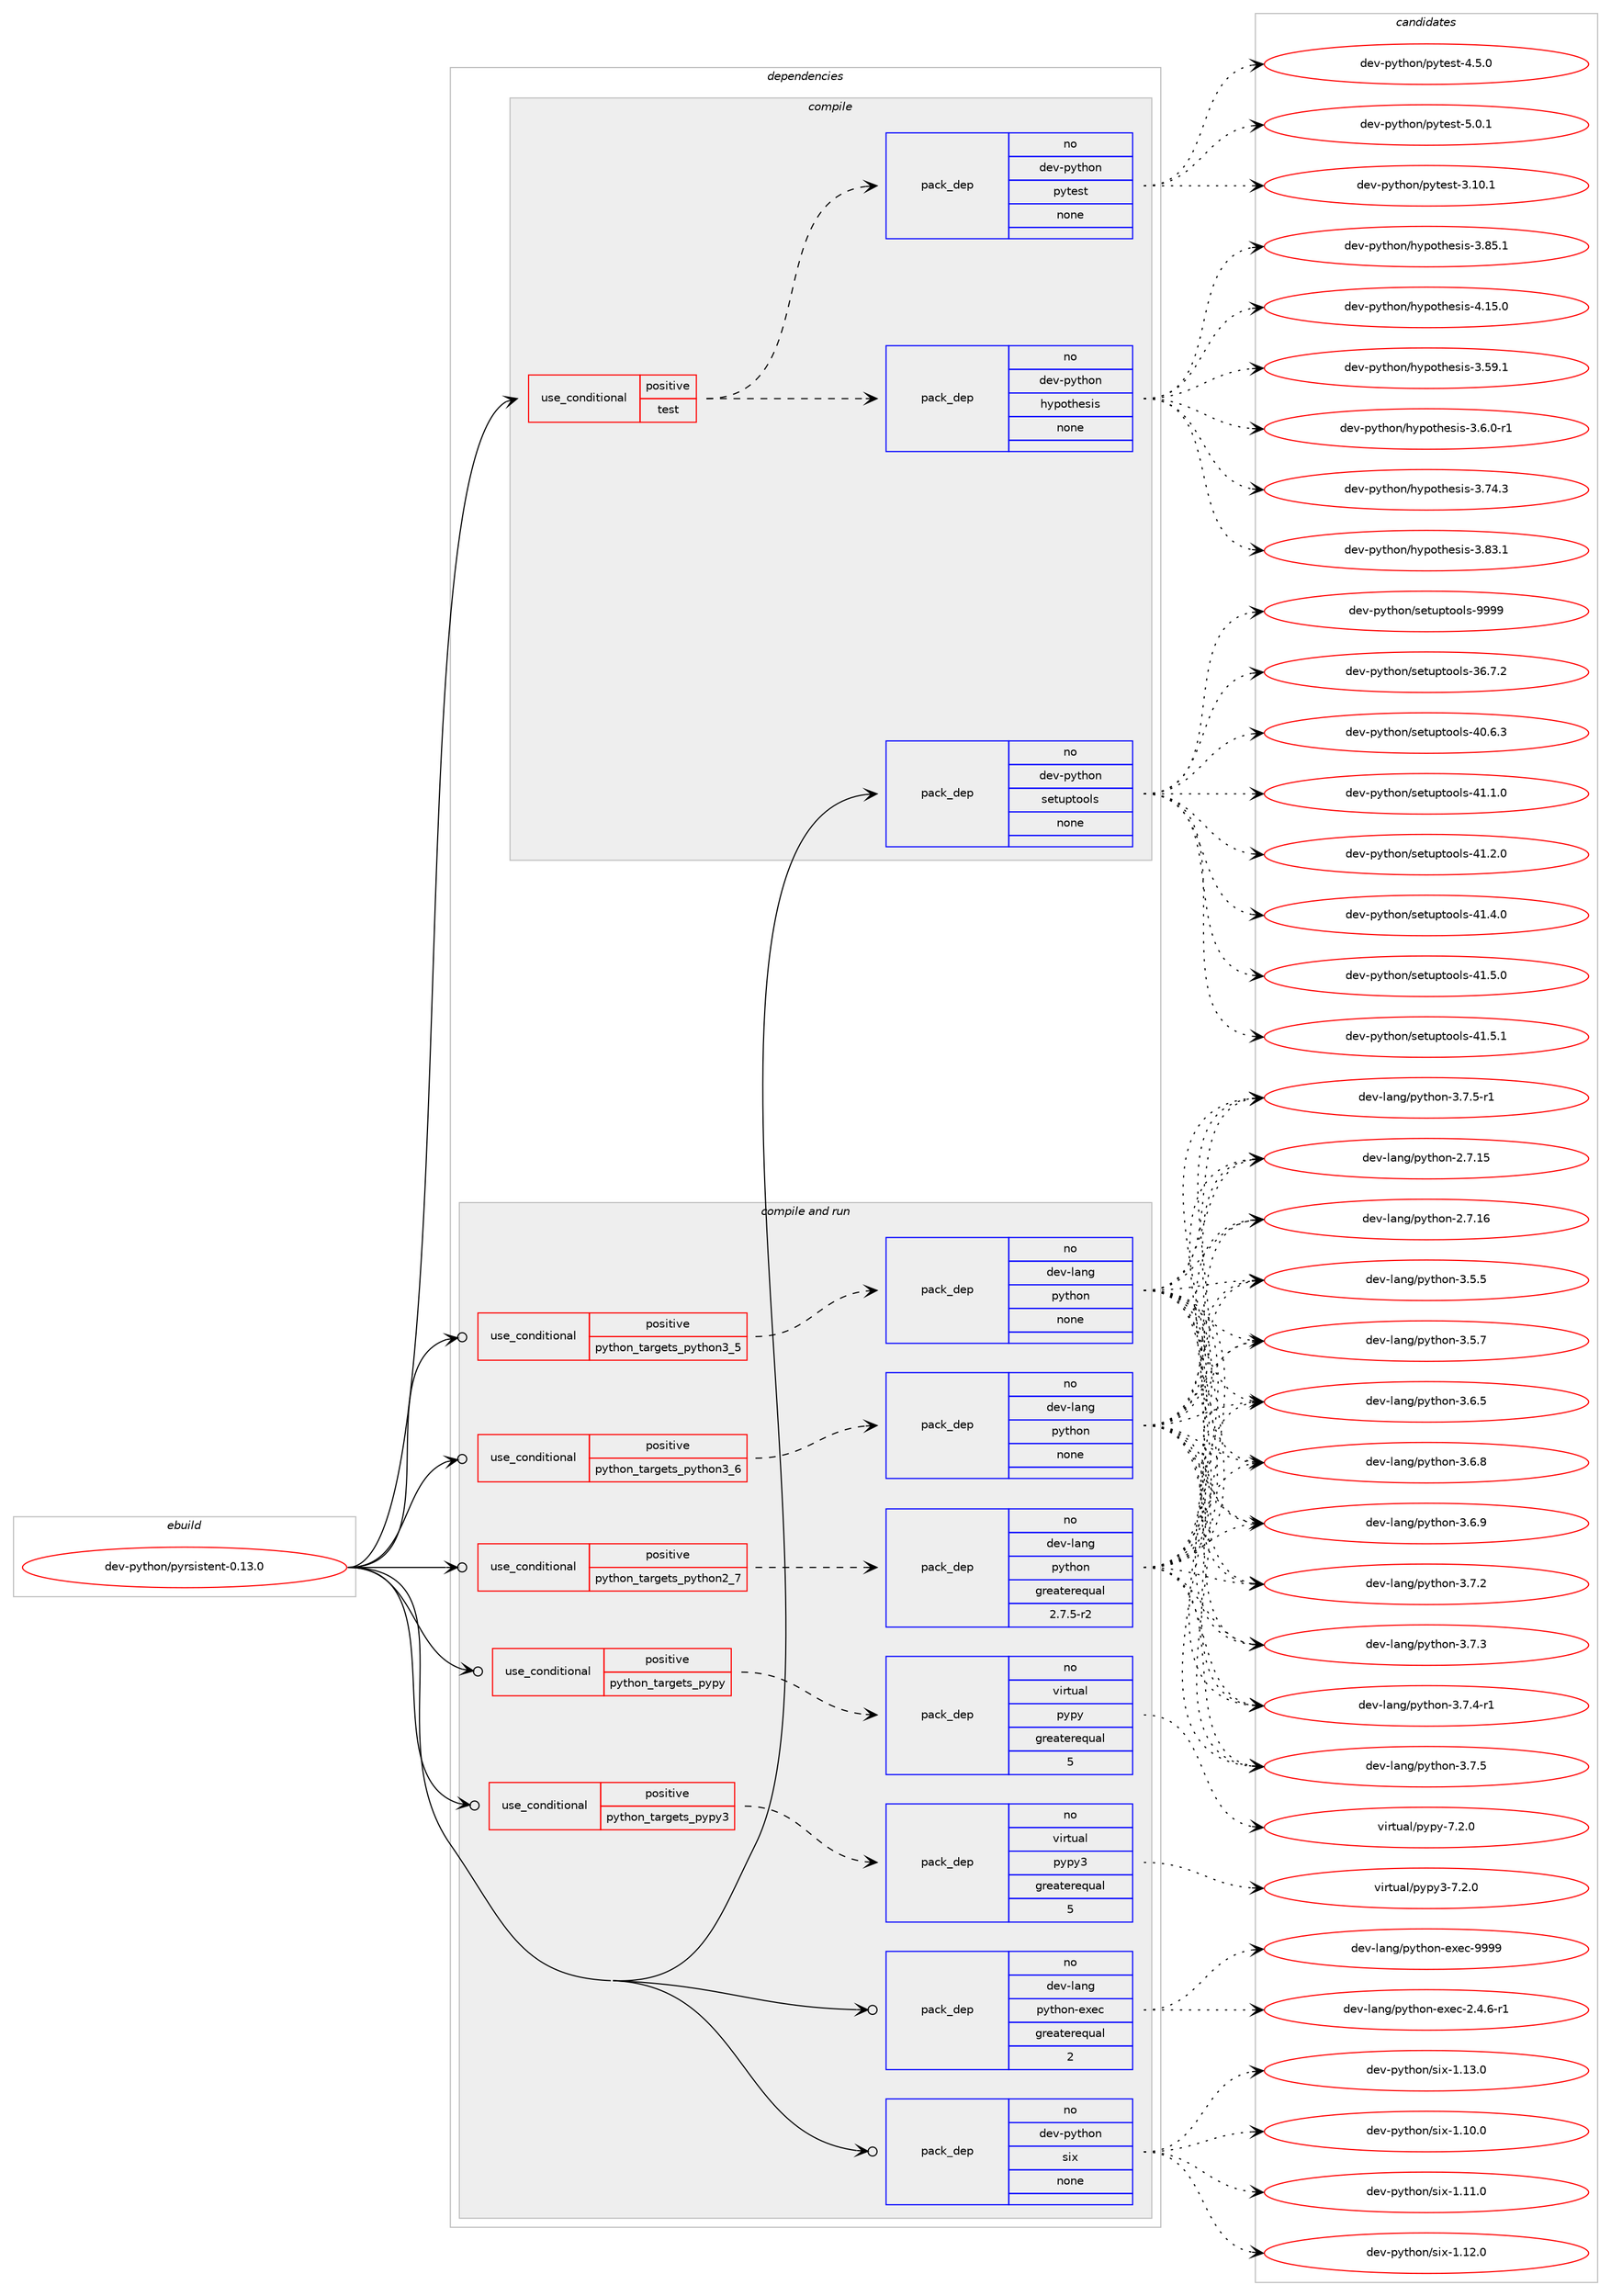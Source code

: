digraph prolog {

# *************
# Graph options
# *************

newrank=true;
concentrate=true;
compound=true;
graph [rankdir=LR,fontname=Helvetica,fontsize=10,ranksep=1.5];#, ranksep=2.5, nodesep=0.2];
edge  [arrowhead=vee];
node  [fontname=Helvetica,fontsize=10];

# **********
# The ebuild
# **********

subgraph cluster_leftcol {
color=gray;
rank=same;
label=<<i>ebuild</i>>;
id [label="dev-python/pyrsistent-0.13.0", color=red, width=4, href="../dev-python/pyrsistent-0.13.0.svg"];
}

# ****************
# The dependencies
# ****************

subgraph cluster_midcol {
color=gray;
label=<<i>dependencies</i>>;
subgraph cluster_compile {
fillcolor="#eeeeee";
style=filled;
label=<<i>compile</i>>;
subgraph cond146722 {
dependency628456 [label=<<TABLE BORDER="0" CELLBORDER="1" CELLSPACING="0" CELLPADDING="4"><TR><TD ROWSPAN="3" CELLPADDING="10">use_conditional</TD></TR><TR><TD>positive</TD></TR><TR><TD>test</TD></TR></TABLE>>, shape=none, color=red];
subgraph pack469874 {
dependency628457 [label=<<TABLE BORDER="0" CELLBORDER="1" CELLSPACING="0" CELLPADDING="4" WIDTH="220"><TR><TD ROWSPAN="6" CELLPADDING="30">pack_dep</TD></TR><TR><TD WIDTH="110">no</TD></TR><TR><TD>dev-python</TD></TR><TR><TD>hypothesis</TD></TR><TR><TD>none</TD></TR><TR><TD></TD></TR></TABLE>>, shape=none, color=blue];
}
dependency628456:e -> dependency628457:w [weight=20,style="dashed",arrowhead="vee"];
subgraph pack469875 {
dependency628458 [label=<<TABLE BORDER="0" CELLBORDER="1" CELLSPACING="0" CELLPADDING="4" WIDTH="220"><TR><TD ROWSPAN="6" CELLPADDING="30">pack_dep</TD></TR><TR><TD WIDTH="110">no</TD></TR><TR><TD>dev-python</TD></TR><TR><TD>pytest</TD></TR><TR><TD>none</TD></TR><TR><TD></TD></TR></TABLE>>, shape=none, color=blue];
}
dependency628456:e -> dependency628458:w [weight=20,style="dashed",arrowhead="vee"];
}
id:e -> dependency628456:w [weight=20,style="solid",arrowhead="vee"];
subgraph pack469876 {
dependency628459 [label=<<TABLE BORDER="0" CELLBORDER="1" CELLSPACING="0" CELLPADDING="4" WIDTH="220"><TR><TD ROWSPAN="6" CELLPADDING="30">pack_dep</TD></TR><TR><TD WIDTH="110">no</TD></TR><TR><TD>dev-python</TD></TR><TR><TD>setuptools</TD></TR><TR><TD>none</TD></TR><TR><TD></TD></TR></TABLE>>, shape=none, color=blue];
}
id:e -> dependency628459:w [weight=20,style="solid",arrowhead="vee"];
}
subgraph cluster_compileandrun {
fillcolor="#eeeeee";
style=filled;
label=<<i>compile and run</i>>;
subgraph cond146723 {
dependency628460 [label=<<TABLE BORDER="0" CELLBORDER="1" CELLSPACING="0" CELLPADDING="4"><TR><TD ROWSPAN="3" CELLPADDING="10">use_conditional</TD></TR><TR><TD>positive</TD></TR><TR><TD>python_targets_pypy</TD></TR></TABLE>>, shape=none, color=red];
subgraph pack469877 {
dependency628461 [label=<<TABLE BORDER="0" CELLBORDER="1" CELLSPACING="0" CELLPADDING="4" WIDTH="220"><TR><TD ROWSPAN="6" CELLPADDING="30">pack_dep</TD></TR><TR><TD WIDTH="110">no</TD></TR><TR><TD>virtual</TD></TR><TR><TD>pypy</TD></TR><TR><TD>greaterequal</TD></TR><TR><TD>5</TD></TR></TABLE>>, shape=none, color=blue];
}
dependency628460:e -> dependency628461:w [weight=20,style="dashed",arrowhead="vee"];
}
id:e -> dependency628460:w [weight=20,style="solid",arrowhead="odotvee"];
subgraph cond146724 {
dependency628462 [label=<<TABLE BORDER="0" CELLBORDER="1" CELLSPACING="0" CELLPADDING="4"><TR><TD ROWSPAN="3" CELLPADDING="10">use_conditional</TD></TR><TR><TD>positive</TD></TR><TR><TD>python_targets_pypy3</TD></TR></TABLE>>, shape=none, color=red];
subgraph pack469878 {
dependency628463 [label=<<TABLE BORDER="0" CELLBORDER="1" CELLSPACING="0" CELLPADDING="4" WIDTH="220"><TR><TD ROWSPAN="6" CELLPADDING="30">pack_dep</TD></TR><TR><TD WIDTH="110">no</TD></TR><TR><TD>virtual</TD></TR><TR><TD>pypy3</TD></TR><TR><TD>greaterequal</TD></TR><TR><TD>5</TD></TR></TABLE>>, shape=none, color=blue];
}
dependency628462:e -> dependency628463:w [weight=20,style="dashed",arrowhead="vee"];
}
id:e -> dependency628462:w [weight=20,style="solid",arrowhead="odotvee"];
subgraph cond146725 {
dependency628464 [label=<<TABLE BORDER="0" CELLBORDER="1" CELLSPACING="0" CELLPADDING="4"><TR><TD ROWSPAN="3" CELLPADDING="10">use_conditional</TD></TR><TR><TD>positive</TD></TR><TR><TD>python_targets_python2_7</TD></TR></TABLE>>, shape=none, color=red];
subgraph pack469879 {
dependency628465 [label=<<TABLE BORDER="0" CELLBORDER="1" CELLSPACING="0" CELLPADDING="4" WIDTH="220"><TR><TD ROWSPAN="6" CELLPADDING="30">pack_dep</TD></TR><TR><TD WIDTH="110">no</TD></TR><TR><TD>dev-lang</TD></TR><TR><TD>python</TD></TR><TR><TD>greaterequal</TD></TR><TR><TD>2.7.5-r2</TD></TR></TABLE>>, shape=none, color=blue];
}
dependency628464:e -> dependency628465:w [weight=20,style="dashed",arrowhead="vee"];
}
id:e -> dependency628464:w [weight=20,style="solid",arrowhead="odotvee"];
subgraph cond146726 {
dependency628466 [label=<<TABLE BORDER="0" CELLBORDER="1" CELLSPACING="0" CELLPADDING="4"><TR><TD ROWSPAN="3" CELLPADDING="10">use_conditional</TD></TR><TR><TD>positive</TD></TR><TR><TD>python_targets_python3_5</TD></TR></TABLE>>, shape=none, color=red];
subgraph pack469880 {
dependency628467 [label=<<TABLE BORDER="0" CELLBORDER="1" CELLSPACING="0" CELLPADDING="4" WIDTH="220"><TR><TD ROWSPAN="6" CELLPADDING="30">pack_dep</TD></TR><TR><TD WIDTH="110">no</TD></TR><TR><TD>dev-lang</TD></TR><TR><TD>python</TD></TR><TR><TD>none</TD></TR><TR><TD></TD></TR></TABLE>>, shape=none, color=blue];
}
dependency628466:e -> dependency628467:w [weight=20,style="dashed",arrowhead="vee"];
}
id:e -> dependency628466:w [weight=20,style="solid",arrowhead="odotvee"];
subgraph cond146727 {
dependency628468 [label=<<TABLE BORDER="0" CELLBORDER="1" CELLSPACING="0" CELLPADDING="4"><TR><TD ROWSPAN="3" CELLPADDING="10">use_conditional</TD></TR><TR><TD>positive</TD></TR><TR><TD>python_targets_python3_6</TD></TR></TABLE>>, shape=none, color=red];
subgraph pack469881 {
dependency628469 [label=<<TABLE BORDER="0" CELLBORDER="1" CELLSPACING="0" CELLPADDING="4" WIDTH="220"><TR><TD ROWSPAN="6" CELLPADDING="30">pack_dep</TD></TR><TR><TD WIDTH="110">no</TD></TR><TR><TD>dev-lang</TD></TR><TR><TD>python</TD></TR><TR><TD>none</TD></TR><TR><TD></TD></TR></TABLE>>, shape=none, color=blue];
}
dependency628468:e -> dependency628469:w [weight=20,style="dashed",arrowhead="vee"];
}
id:e -> dependency628468:w [weight=20,style="solid",arrowhead="odotvee"];
subgraph pack469882 {
dependency628470 [label=<<TABLE BORDER="0" CELLBORDER="1" CELLSPACING="0" CELLPADDING="4" WIDTH="220"><TR><TD ROWSPAN="6" CELLPADDING="30">pack_dep</TD></TR><TR><TD WIDTH="110">no</TD></TR><TR><TD>dev-lang</TD></TR><TR><TD>python-exec</TD></TR><TR><TD>greaterequal</TD></TR><TR><TD>2</TD></TR></TABLE>>, shape=none, color=blue];
}
id:e -> dependency628470:w [weight=20,style="solid",arrowhead="odotvee"];
subgraph pack469883 {
dependency628471 [label=<<TABLE BORDER="0" CELLBORDER="1" CELLSPACING="0" CELLPADDING="4" WIDTH="220"><TR><TD ROWSPAN="6" CELLPADDING="30">pack_dep</TD></TR><TR><TD WIDTH="110">no</TD></TR><TR><TD>dev-python</TD></TR><TR><TD>six</TD></TR><TR><TD>none</TD></TR><TR><TD></TD></TR></TABLE>>, shape=none, color=blue];
}
id:e -> dependency628471:w [weight=20,style="solid",arrowhead="odotvee"];
}
subgraph cluster_run {
fillcolor="#eeeeee";
style=filled;
label=<<i>run</i>>;
}
}

# **************
# The candidates
# **************

subgraph cluster_choices {
rank=same;
color=gray;
label=<<i>candidates</i>>;

subgraph choice469874 {
color=black;
nodesep=1;
choice100101118451121211161041111104710412111211111610410111510511545514653574649 [label="dev-python/hypothesis-3.59.1", color=red, width=4,href="../dev-python/hypothesis-3.59.1.svg"];
choice10010111845112121116104111110471041211121111161041011151051154551465446484511449 [label="dev-python/hypothesis-3.6.0-r1", color=red, width=4,href="../dev-python/hypothesis-3.6.0-r1.svg"];
choice100101118451121211161041111104710412111211111610410111510511545514655524651 [label="dev-python/hypothesis-3.74.3", color=red, width=4,href="../dev-python/hypothesis-3.74.3.svg"];
choice100101118451121211161041111104710412111211111610410111510511545514656514649 [label="dev-python/hypothesis-3.83.1", color=red, width=4,href="../dev-python/hypothesis-3.83.1.svg"];
choice100101118451121211161041111104710412111211111610410111510511545514656534649 [label="dev-python/hypothesis-3.85.1", color=red, width=4,href="../dev-python/hypothesis-3.85.1.svg"];
choice100101118451121211161041111104710412111211111610410111510511545524649534648 [label="dev-python/hypothesis-4.15.0", color=red, width=4,href="../dev-python/hypothesis-4.15.0.svg"];
dependency628457:e -> choice100101118451121211161041111104710412111211111610410111510511545514653574649:w [style=dotted,weight="100"];
dependency628457:e -> choice10010111845112121116104111110471041211121111161041011151051154551465446484511449:w [style=dotted,weight="100"];
dependency628457:e -> choice100101118451121211161041111104710412111211111610410111510511545514655524651:w [style=dotted,weight="100"];
dependency628457:e -> choice100101118451121211161041111104710412111211111610410111510511545514656514649:w [style=dotted,weight="100"];
dependency628457:e -> choice100101118451121211161041111104710412111211111610410111510511545514656534649:w [style=dotted,weight="100"];
dependency628457:e -> choice100101118451121211161041111104710412111211111610410111510511545524649534648:w [style=dotted,weight="100"];
}
subgraph choice469875 {
color=black;
nodesep=1;
choice100101118451121211161041111104711212111610111511645514649484649 [label="dev-python/pytest-3.10.1", color=red, width=4,href="../dev-python/pytest-3.10.1.svg"];
choice1001011184511212111610411111047112121116101115116455246534648 [label="dev-python/pytest-4.5.0", color=red, width=4,href="../dev-python/pytest-4.5.0.svg"];
choice1001011184511212111610411111047112121116101115116455346484649 [label="dev-python/pytest-5.0.1", color=red, width=4,href="../dev-python/pytest-5.0.1.svg"];
dependency628458:e -> choice100101118451121211161041111104711212111610111511645514649484649:w [style=dotted,weight="100"];
dependency628458:e -> choice1001011184511212111610411111047112121116101115116455246534648:w [style=dotted,weight="100"];
dependency628458:e -> choice1001011184511212111610411111047112121116101115116455346484649:w [style=dotted,weight="100"];
}
subgraph choice469876 {
color=black;
nodesep=1;
choice100101118451121211161041111104711510111611711211611111110811545515446554650 [label="dev-python/setuptools-36.7.2", color=red, width=4,href="../dev-python/setuptools-36.7.2.svg"];
choice100101118451121211161041111104711510111611711211611111110811545524846544651 [label="dev-python/setuptools-40.6.3", color=red, width=4,href="../dev-python/setuptools-40.6.3.svg"];
choice100101118451121211161041111104711510111611711211611111110811545524946494648 [label="dev-python/setuptools-41.1.0", color=red, width=4,href="../dev-python/setuptools-41.1.0.svg"];
choice100101118451121211161041111104711510111611711211611111110811545524946504648 [label="dev-python/setuptools-41.2.0", color=red, width=4,href="../dev-python/setuptools-41.2.0.svg"];
choice100101118451121211161041111104711510111611711211611111110811545524946524648 [label="dev-python/setuptools-41.4.0", color=red, width=4,href="../dev-python/setuptools-41.4.0.svg"];
choice100101118451121211161041111104711510111611711211611111110811545524946534648 [label="dev-python/setuptools-41.5.0", color=red, width=4,href="../dev-python/setuptools-41.5.0.svg"];
choice100101118451121211161041111104711510111611711211611111110811545524946534649 [label="dev-python/setuptools-41.5.1", color=red, width=4,href="../dev-python/setuptools-41.5.1.svg"];
choice10010111845112121116104111110471151011161171121161111111081154557575757 [label="dev-python/setuptools-9999", color=red, width=4,href="../dev-python/setuptools-9999.svg"];
dependency628459:e -> choice100101118451121211161041111104711510111611711211611111110811545515446554650:w [style=dotted,weight="100"];
dependency628459:e -> choice100101118451121211161041111104711510111611711211611111110811545524846544651:w [style=dotted,weight="100"];
dependency628459:e -> choice100101118451121211161041111104711510111611711211611111110811545524946494648:w [style=dotted,weight="100"];
dependency628459:e -> choice100101118451121211161041111104711510111611711211611111110811545524946504648:w [style=dotted,weight="100"];
dependency628459:e -> choice100101118451121211161041111104711510111611711211611111110811545524946524648:w [style=dotted,weight="100"];
dependency628459:e -> choice100101118451121211161041111104711510111611711211611111110811545524946534648:w [style=dotted,weight="100"];
dependency628459:e -> choice100101118451121211161041111104711510111611711211611111110811545524946534649:w [style=dotted,weight="100"];
dependency628459:e -> choice10010111845112121116104111110471151011161171121161111111081154557575757:w [style=dotted,weight="100"];
}
subgraph choice469877 {
color=black;
nodesep=1;
choice1181051141161179710847112121112121455546504648 [label="virtual/pypy-7.2.0", color=red, width=4,href="../virtual/pypy-7.2.0.svg"];
dependency628461:e -> choice1181051141161179710847112121112121455546504648:w [style=dotted,weight="100"];
}
subgraph choice469878 {
color=black;
nodesep=1;
choice118105114116117971084711212111212151455546504648 [label="virtual/pypy3-7.2.0", color=red, width=4,href="../virtual/pypy3-7.2.0.svg"];
dependency628463:e -> choice118105114116117971084711212111212151455546504648:w [style=dotted,weight="100"];
}
subgraph choice469879 {
color=black;
nodesep=1;
choice10010111845108971101034711212111610411111045504655464953 [label="dev-lang/python-2.7.15", color=red, width=4,href="../dev-lang/python-2.7.15.svg"];
choice10010111845108971101034711212111610411111045504655464954 [label="dev-lang/python-2.7.16", color=red, width=4,href="../dev-lang/python-2.7.16.svg"];
choice100101118451089711010347112121116104111110455146534653 [label="dev-lang/python-3.5.5", color=red, width=4,href="../dev-lang/python-3.5.5.svg"];
choice100101118451089711010347112121116104111110455146534655 [label="dev-lang/python-3.5.7", color=red, width=4,href="../dev-lang/python-3.5.7.svg"];
choice100101118451089711010347112121116104111110455146544653 [label="dev-lang/python-3.6.5", color=red, width=4,href="../dev-lang/python-3.6.5.svg"];
choice100101118451089711010347112121116104111110455146544656 [label="dev-lang/python-3.6.8", color=red, width=4,href="../dev-lang/python-3.6.8.svg"];
choice100101118451089711010347112121116104111110455146544657 [label="dev-lang/python-3.6.9", color=red, width=4,href="../dev-lang/python-3.6.9.svg"];
choice100101118451089711010347112121116104111110455146554650 [label="dev-lang/python-3.7.2", color=red, width=4,href="../dev-lang/python-3.7.2.svg"];
choice100101118451089711010347112121116104111110455146554651 [label="dev-lang/python-3.7.3", color=red, width=4,href="../dev-lang/python-3.7.3.svg"];
choice1001011184510897110103471121211161041111104551465546524511449 [label="dev-lang/python-3.7.4-r1", color=red, width=4,href="../dev-lang/python-3.7.4-r1.svg"];
choice100101118451089711010347112121116104111110455146554653 [label="dev-lang/python-3.7.5", color=red, width=4,href="../dev-lang/python-3.7.5.svg"];
choice1001011184510897110103471121211161041111104551465546534511449 [label="dev-lang/python-3.7.5-r1", color=red, width=4,href="../dev-lang/python-3.7.5-r1.svg"];
dependency628465:e -> choice10010111845108971101034711212111610411111045504655464953:w [style=dotted,weight="100"];
dependency628465:e -> choice10010111845108971101034711212111610411111045504655464954:w [style=dotted,weight="100"];
dependency628465:e -> choice100101118451089711010347112121116104111110455146534653:w [style=dotted,weight="100"];
dependency628465:e -> choice100101118451089711010347112121116104111110455146534655:w [style=dotted,weight="100"];
dependency628465:e -> choice100101118451089711010347112121116104111110455146544653:w [style=dotted,weight="100"];
dependency628465:e -> choice100101118451089711010347112121116104111110455146544656:w [style=dotted,weight="100"];
dependency628465:e -> choice100101118451089711010347112121116104111110455146544657:w [style=dotted,weight="100"];
dependency628465:e -> choice100101118451089711010347112121116104111110455146554650:w [style=dotted,weight="100"];
dependency628465:e -> choice100101118451089711010347112121116104111110455146554651:w [style=dotted,weight="100"];
dependency628465:e -> choice1001011184510897110103471121211161041111104551465546524511449:w [style=dotted,weight="100"];
dependency628465:e -> choice100101118451089711010347112121116104111110455146554653:w [style=dotted,weight="100"];
dependency628465:e -> choice1001011184510897110103471121211161041111104551465546534511449:w [style=dotted,weight="100"];
}
subgraph choice469880 {
color=black;
nodesep=1;
choice10010111845108971101034711212111610411111045504655464953 [label="dev-lang/python-2.7.15", color=red, width=4,href="../dev-lang/python-2.7.15.svg"];
choice10010111845108971101034711212111610411111045504655464954 [label="dev-lang/python-2.7.16", color=red, width=4,href="../dev-lang/python-2.7.16.svg"];
choice100101118451089711010347112121116104111110455146534653 [label="dev-lang/python-3.5.5", color=red, width=4,href="../dev-lang/python-3.5.5.svg"];
choice100101118451089711010347112121116104111110455146534655 [label="dev-lang/python-3.5.7", color=red, width=4,href="../dev-lang/python-3.5.7.svg"];
choice100101118451089711010347112121116104111110455146544653 [label="dev-lang/python-3.6.5", color=red, width=4,href="../dev-lang/python-3.6.5.svg"];
choice100101118451089711010347112121116104111110455146544656 [label="dev-lang/python-3.6.8", color=red, width=4,href="../dev-lang/python-3.6.8.svg"];
choice100101118451089711010347112121116104111110455146544657 [label="dev-lang/python-3.6.9", color=red, width=4,href="../dev-lang/python-3.6.9.svg"];
choice100101118451089711010347112121116104111110455146554650 [label="dev-lang/python-3.7.2", color=red, width=4,href="../dev-lang/python-3.7.2.svg"];
choice100101118451089711010347112121116104111110455146554651 [label="dev-lang/python-3.7.3", color=red, width=4,href="../dev-lang/python-3.7.3.svg"];
choice1001011184510897110103471121211161041111104551465546524511449 [label="dev-lang/python-3.7.4-r1", color=red, width=4,href="../dev-lang/python-3.7.4-r1.svg"];
choice100101118451089711010347112121116104111110455146554653 [label="dev-lang/python-3.7.5", color=red, width=4,href="../dev-lang/python-3.7.5.svg"];
choice1001011184510897110103471121211161041111104551465546534511449 [label="dev-lang/python-3.7.5-r1", color=red, width=4,href="../dev-lang/python-3.7.5-r1.svg"];
dependency628467:e -> choice10010111845108971101034711212111610411111045504655464953:w [style=dotted,weight="100"];
dependency628467:e -> choice10010111845108971101034711212111610411111045504655464954:w [style=dotted,weight="100"];
dependency628467:e -> choice100101118451089711010347112121116104111110455146534653:w [style=dotted,weight="100"];
dependency628467:e -> choice100101118451089711010347112121116104111110455146534655:w [style=dotted,weight="100"];
dependency628467:e -> choice100101118451089711010347112121116104111110455146544653:w [style=dotted,weight="100"];
dependency628467:e -> choice100101118451089711010347112121116104111110455146544656:w [style=dotted,weight="100"];
dependency628467:e -> choice100101118451089711010347112121116104111110455146544657:w [style=dotted,weight="100"];
dependency628467:e -> choice100101118451089711010347112121116104111110455146554650:w [style=dotted,weight="100"];
dependency628467:e -> choice100101118451089711010347112121116104111110455146554651:w [style=dotted,weight="100"];
dependency628467:e -> choice1001011184510897110103471121211161041111104551465546524511449:w [style=dotted,weight="100"];
dependency628467:e -> choice100101118451089711010347112121116104111110455146554653:w [style=dotted,weight="100"];
dependency628467:e -> choice1001011184510897110103471121211161041111104551465546534511449:w [style=dotted,weight="100"];
}
subgraph choice469881 {
color=black;
nodesep=1;
choice10010111845108971101034711212111610411111045504655464953 [label="dev-lang/python-2.7.15", color=red, width=4,href="../dev-lang/python-2.7.15.svg"];
choice10010111845108971101034711212111610411111045504655464954 [label="dev-lang/python-2.7.16", color=red, width=4,href="../dev-lang/python-2.7.16.svg"];
choice100101118451089711010347112121116104111110455146534653 [label="dev-lang/python-3.5.5", color=red, width=4,href="../dev-lang/python-3.5.5.svg"];
choice100101118451089711010347112121116104111110455146534655 [label="dev-lang/python-3.5.7", color=red, width=4,href="../dev-lang/python-3.5.7.svg"];
choice100101118451089711010347112121116104111110455146544653 [label="dev-lang/python-3.6.5", color=red, width=4,href="../dev-lang/python-3.6.5.svg"];
choice100101118451089711010347112121116104111110455146544656 [label="dev-lang/python-3.6.8", color=red, width=4,href="../dev-lang/python-3.6.8.svg"];
choice100101118451089711010347112121116104111110455146544657 [label="dev-lang/python-3.6.9", color=red, width=4,href="../dev-lang/python-3.6.9.svg"];
choice100101118451089711010347112121116104111110455146554650 [label="dev-lang/python-3.7.2", color=red, width=4,href="../dev-lang/python-3.7.2.svg"];
choice100101118451089711010347112121116104111110455146554651 [label="dev-lang/python-3.7.3", color=red, width=4,href="../dev-lang/python-3.7.3.svg"];
choice1001011184510897110103471121211161041111104551465546524511449 [label="dev-lang/python-3.7.4-r1", color=red, width=4,href="../dev-lang/python-3.7.4-r1.svg"];
choice100101118451089711010347112121116104111110455146554653 [label="dev-lang/python-3.7.5", color=red, width=4,href="../dev-lang/python-3.7.5.svg"];
choice1001011184510897110103471121211161041111104551465546534511449 [label="dev-lang/python-3.7.5-r1", color=red, width=4,href="../dev-lang/python-3.7.5-r1.svg"];
dependency628469:e -> choice10010111845108971101034711212111610411111045504655464953:w [style=dotted,weight="100"];
dependency628469:e -> choice10010111845108971101034711212111610411111045504655464954:w [style=dotted,weight="100"];
dependency628469:e -> choice100101118451089711010347112121116104111110455146534653:w [style=dotted,weight="100"];
dependency628469:e -> choice100101118451089711010347112121116104111110455146534655:w [style=dotted,weight="100"];
dependency628469:e -> choice100101118451089711010347112121116104111110455146544653:w [style=dotted,weight="100"];
dependency628469:e -> choice100101118451089711010347112121116104111110455146544656:w [style=dotted,weight="100"];
dependency628469:e -> choice100101118451089711010347112121116104111110455146544657:w [style=dotted,weight="100"];
dependency628469:e -> choice100101118451089711010347112121116104111110455146554650:w [style=dotted,weight="100"];
dependency628469:e -> choice100101118451089711010347112121116104111110455146554651:w [style=dotted,weight="100"];
dependency628469:e -> choice1001011184510897110103471121211161041111104551465546524511449:w [style=dotted,weight="100"];
dependency628469:e -> choice100101118451089711010347112121116104111110455146554653:w [style=dotted,weight="100"];
dependency628469:e -> choice1001011184510897110103471121211161041111104551465546534511449:w [style=dotted,weight="100"];
}
subgraph choice469882 {
color=black;
nodesep=1;
choice10010111845108971101034711212111610411111045101120101994550465246544511449 [label="dev-lang/python-exec-2.4.6-r1", color=red, width=4,href="../dev-lang/python-exec-2.4.6-r1.svg"];
choice10010111845108971101034711212111610411111045101120101994557575757 [label="dev-lang/python-exec-9999", color=red, width=4,href="../dev-lang/python-exec-9999.svg"];
dependency628470:e -> choice10010111845108971101034711212111610411111045101120101994550465246544511449:w [style=dotted,weight="100"];
dependency628470:e -> choice10010111845108971101034711212111610411111045101120101994557575757:w [style=dotted,weight="100"];
}
subgraph choice469883 {
color=black;
nodesep=1;
choice100101118451121211161041111104711510512045494649484648 [label="dev-python/six-1.10.0", color=red, width=4,href="../dev-python/six-1.10.0.svg"];
choice100101118451121211161041111104711510512045494649494648 [label="dev-python/six-1.11.0", color=red, width=4,href="../dev-python/six-1.11.0.svg"];
choice100101118451121211161041111104711510512045494649504648 [label="dev-python/six-1.12.0", color=red, width=4,href="../dev-python/six-1.12.0.svg"];
choice100101118451121211161041111104711510512045494649514648 [label="dev-python/six-1.13.0", color=red, width=4,href="../dev-python/six-1.13.0.svg"];
dependency628471:e -> choice100101118451121211161041111104711510512045494649484648:w [style=dotted,weight="100"];
dependency628471:e -> choice100101118451121211161041111104711510512045494649494648:w [style=dotted,weight="100"];
dependency628471:e -> choice100101118451121211161041111104711510512045494649504648:w [style=dotted,weight="100"];
dependency628471:e -> choice100101118451121211161041111104711510512045494649514648:w [style=dotted,weight="100"];
}
}

}

